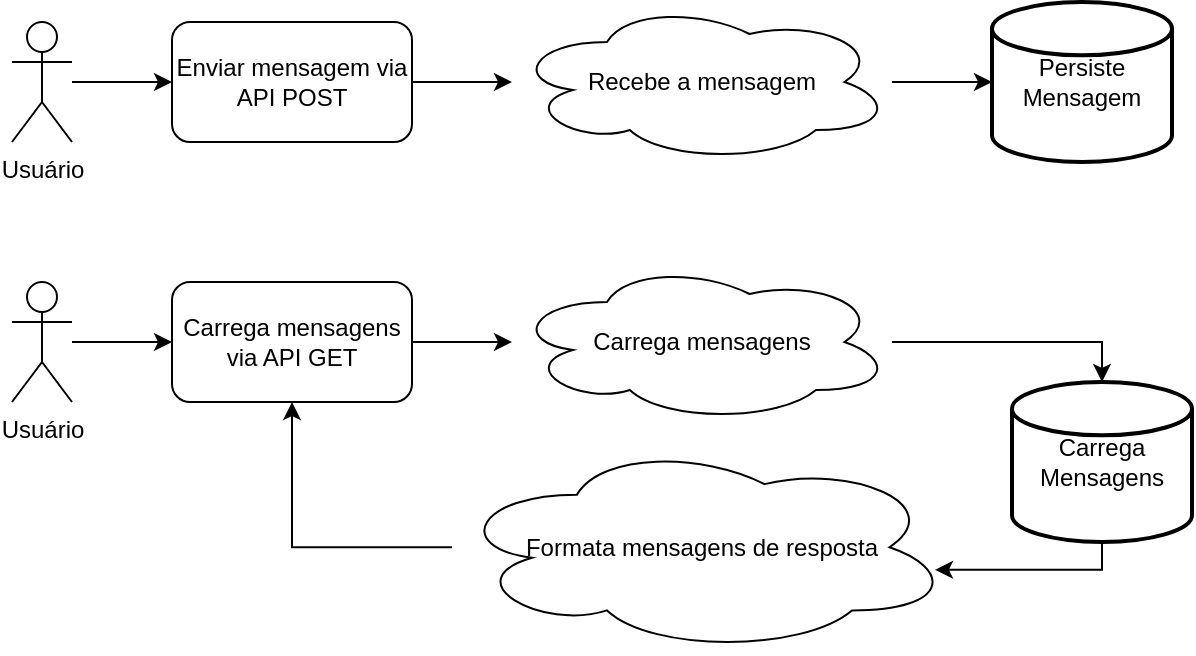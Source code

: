 <mxfile version="16.2.6" type="device"><diagram id="5EmQa66B9uKioqHN6Pcs" name="Page-1"><mxGraphModel dx="981" dy="548" grid="1" gridSize="10" guides="1" tooltips="1" connect="1" arrows="1" fold="1" page="1" pageScale="1" pageWidth="827" pageHeight="583" math="0" shadow="0"><root><mxCell id="0"/><mxCell id="1" parent="0"/><mxCell id="4u8e5p4NbjddSZQWpo-f-3" style="edgeStyle=orthogonalEdgeStyle;rounded=0;orthogonalLoop=1;jettySize=auto;html=1;" edge="1" parent="1" source="4u8e5p4NbjddSZQWpo-f-1" target="4u8e5p4NbjddSZQWpo-f-2"><mxGeometry relative="1" as="geometry"/></mxCell><mxCell id="4u8e5p4NbjddSZQWpo-f-1" value="Usuário" style="shape=umlActor;verticalLabelPosition=bottom;verticalAlign=top;html=1;outlineConnect=0;" vertex="1" parent="1"><mxGeometry x="40" y="80" width="30" height="60" as="geometry"/></mxCell><mxCell id="4u8e5p4NbjddSZQWpo-f-7" style="edgeStyle=orthogonalEdgeStyle;rounded=0;orthogonalLoop=1;jettySize=auto;html=1;" edge="1" parent="1" source="4u8e5p4NbjddSZQWpo-f-2" target="4u8e5p4NbjddSZQWpo-f-6"><mxGeometry relative="1" as="geometry"/></mxCell><mxCell id="4u8e5p4NbjddSZQWpo-f-2" value="Enviar mensagem via API POST" style="rounded=1;whiteSpace=wrap;html=1;" vertex="1" parent="1"><mxGeometry x="120" y="80" width="120" height="60" as="geometry"/></mxCell><mxCell id="4u8e5p4NbjddSZQWpo-f-9" style="edgeStyle=orthogonalEdgeStyle;rounded=0;orthogonalLoop=1;jettySize=auto;html=1;entryX=0;entryY=0.5;entryDx=0;entryDy=0;entryPerimeter=0;" edge="1" parent="1" source="4u8e5p4NbjddSZQWpo-f-6" target="4u8e5p4NbjddSZQWpo-f-8"><mxGeometry relative="1" as="geometry"/></mxCell><mxCell id="4u8e5p4NbjddSZQWpo-f-6" value="Recebe a mensagem" style="ellipse;shape=cloud;whiteSpace=wrap;html=1;" vertex="1" parent="1"><mxGeometry x="290" y="70" width="190" height="80" as="geometry"/></mxCell><mxCell id="4u8e5p4NbjddSZQWpo-f-8" value="Persiste Mensagem" style="strokeWidth=2;html=1;shape=mxgraph.flowchart.database;whiteSpace=wrap;" vertex="1" parent="1"><mxGeometry x="530" y="70" width="90" height="80" as="geometry"/></mxCell><mxCell id="4u8e5p4NbjddSZQWpo-f-10" style="edgeStyle=orthogonalEdgeStyle;rounded=0;orthogonalLoop=1;jettySize=auto;html=1;" edge="1" parent="1" source="4u8e5p4NbjddSZQWpo-f-11" target="4u8e5p4NbjddSZQWpo-f-13"><mxGeometry relative="1" as="geometry"><Array as="points"><mxPoint x="110" y="240"/><mxPoint x="110" y="240"/></Array></mxGeometry></mxCell><mxCell id="4u8e5p4NbjddSZQWpo-f-11" value="Usuário" style="shape=umlActor;verticalLabelPosition=bottom;verticalAlign=top;html=1;outlineConnect=0;" vertex="1" parent="1"><mxGeometry x="40" y="210" width="30" height="60" as="geometry"/></mxCell><mxCell id="4u8e5p4NbjddSZQWpo-f-12" style="edgeStyle=orthogonalEdgeStyle;rounded=0;orthogonalLoop=1;jettySize=auto;html=1;" edge="1" parent="1" source="4u8e5p4NbjddSZQWpo-f-13" target="4u8e5p4NbjddSZQWpo-f-15"><mxGeometry relative="1" as="geometry"/></mxCell><mxCell id="4u8e5p4NbjddSZQWpo-f-13" value="Carrega mensagens via API GET" style="rounded=1;whiteSpace=wrap;html=1;" vertex="1" parent="1"><mxGeometry x="120" y="210" width="120" height="60" as="geometry"/></mxCell><mxCell id="4u8e5p4NbjddSZQWpo-f-14" style="edgeStyle=orthogonalEdgeStyle;rounded=0;orthogonalLoop=1;jettySize=auto;html=1;entryX=0.5;entryY=0;entryDx=0;entryDy=0;entryPerimeter=0;" edge="1" parent="1" source="4u8e5p4NbjddSZQWpo-f-15" target="4u8e5p4NbjddSZQWpo-f-16"><mxGeometry relative="1" as="geometry"><Array as="points"><mxPoint x="585" y="240"/></Array></mxGeometry></mxCell><mxCell id="4u8e5p4NbjddSZQWpo-f-15" value="Carrega mensagens" style="ellipse;shape=cloud;whiteSpace=wrap;html=1;" vertex="1" parent="1"><mxGeometry x="290" y="200" width="190" height="80" as="geometry"/></mxCell><mxCell id="4u8e5p4NbjddSZQWpo-f-19" style="edgeStyle=orthogonalEdgeStyle;rounded=0;orthogonalLoop=1;jettySize=auto;html=1;entryX=0.966;entryY=0.607;entryDx=0;entryDy=0;entryPerimeter=0;" edge="1" parent="1" source="4u8e5p4NbjddSZQWpo-f-16" target="4u8e5p4NbjddSZQWpo-f-18"><mxGeometry relative="1" as="geometry"><Array as="points"><mxPoint x="585" y="354"/></Array></mxGeometry></mxCell><mxCell id="4u8e5p4NbjddSZQWpo-f-16" value="Carrega Mensagens" style="strokeWidth=2;html=1;shape=mxgraph.flowchart.database;whiteSpace=wrap;" vertex="1" parent="1"><mxGeometry x="540" y="260" width="90" height="80" as="geometry"/></mxCell><mxCell id="4u8e5p4NbjddSZQWpo-f-20" style="edgeStyle=orthogonalEdgeStyle;rounded=0;orthogonalLoop=1;jettySize=auto;html=1;" edge="1" parent="1" source="4u8e5p4NbjddSZQWpo-f-18" target="4u8e5p4NbjddSZQWpo-f-13"><mxGeometry relative="1" as="geometry"/></mxCell><mxCell id="4u8e5p4NbjddSZQWpo-f-18" value="Formata mensagens de resposta" style="ellipse;shape=cloud;whiteSpace=wrap;html=1;" vertex="1" parent="1"><mxGeometry x="260" y="290" width="250" height="105.26" as="geometry"/></mxCell></root></mxGraphModel></diagram></mxfile>